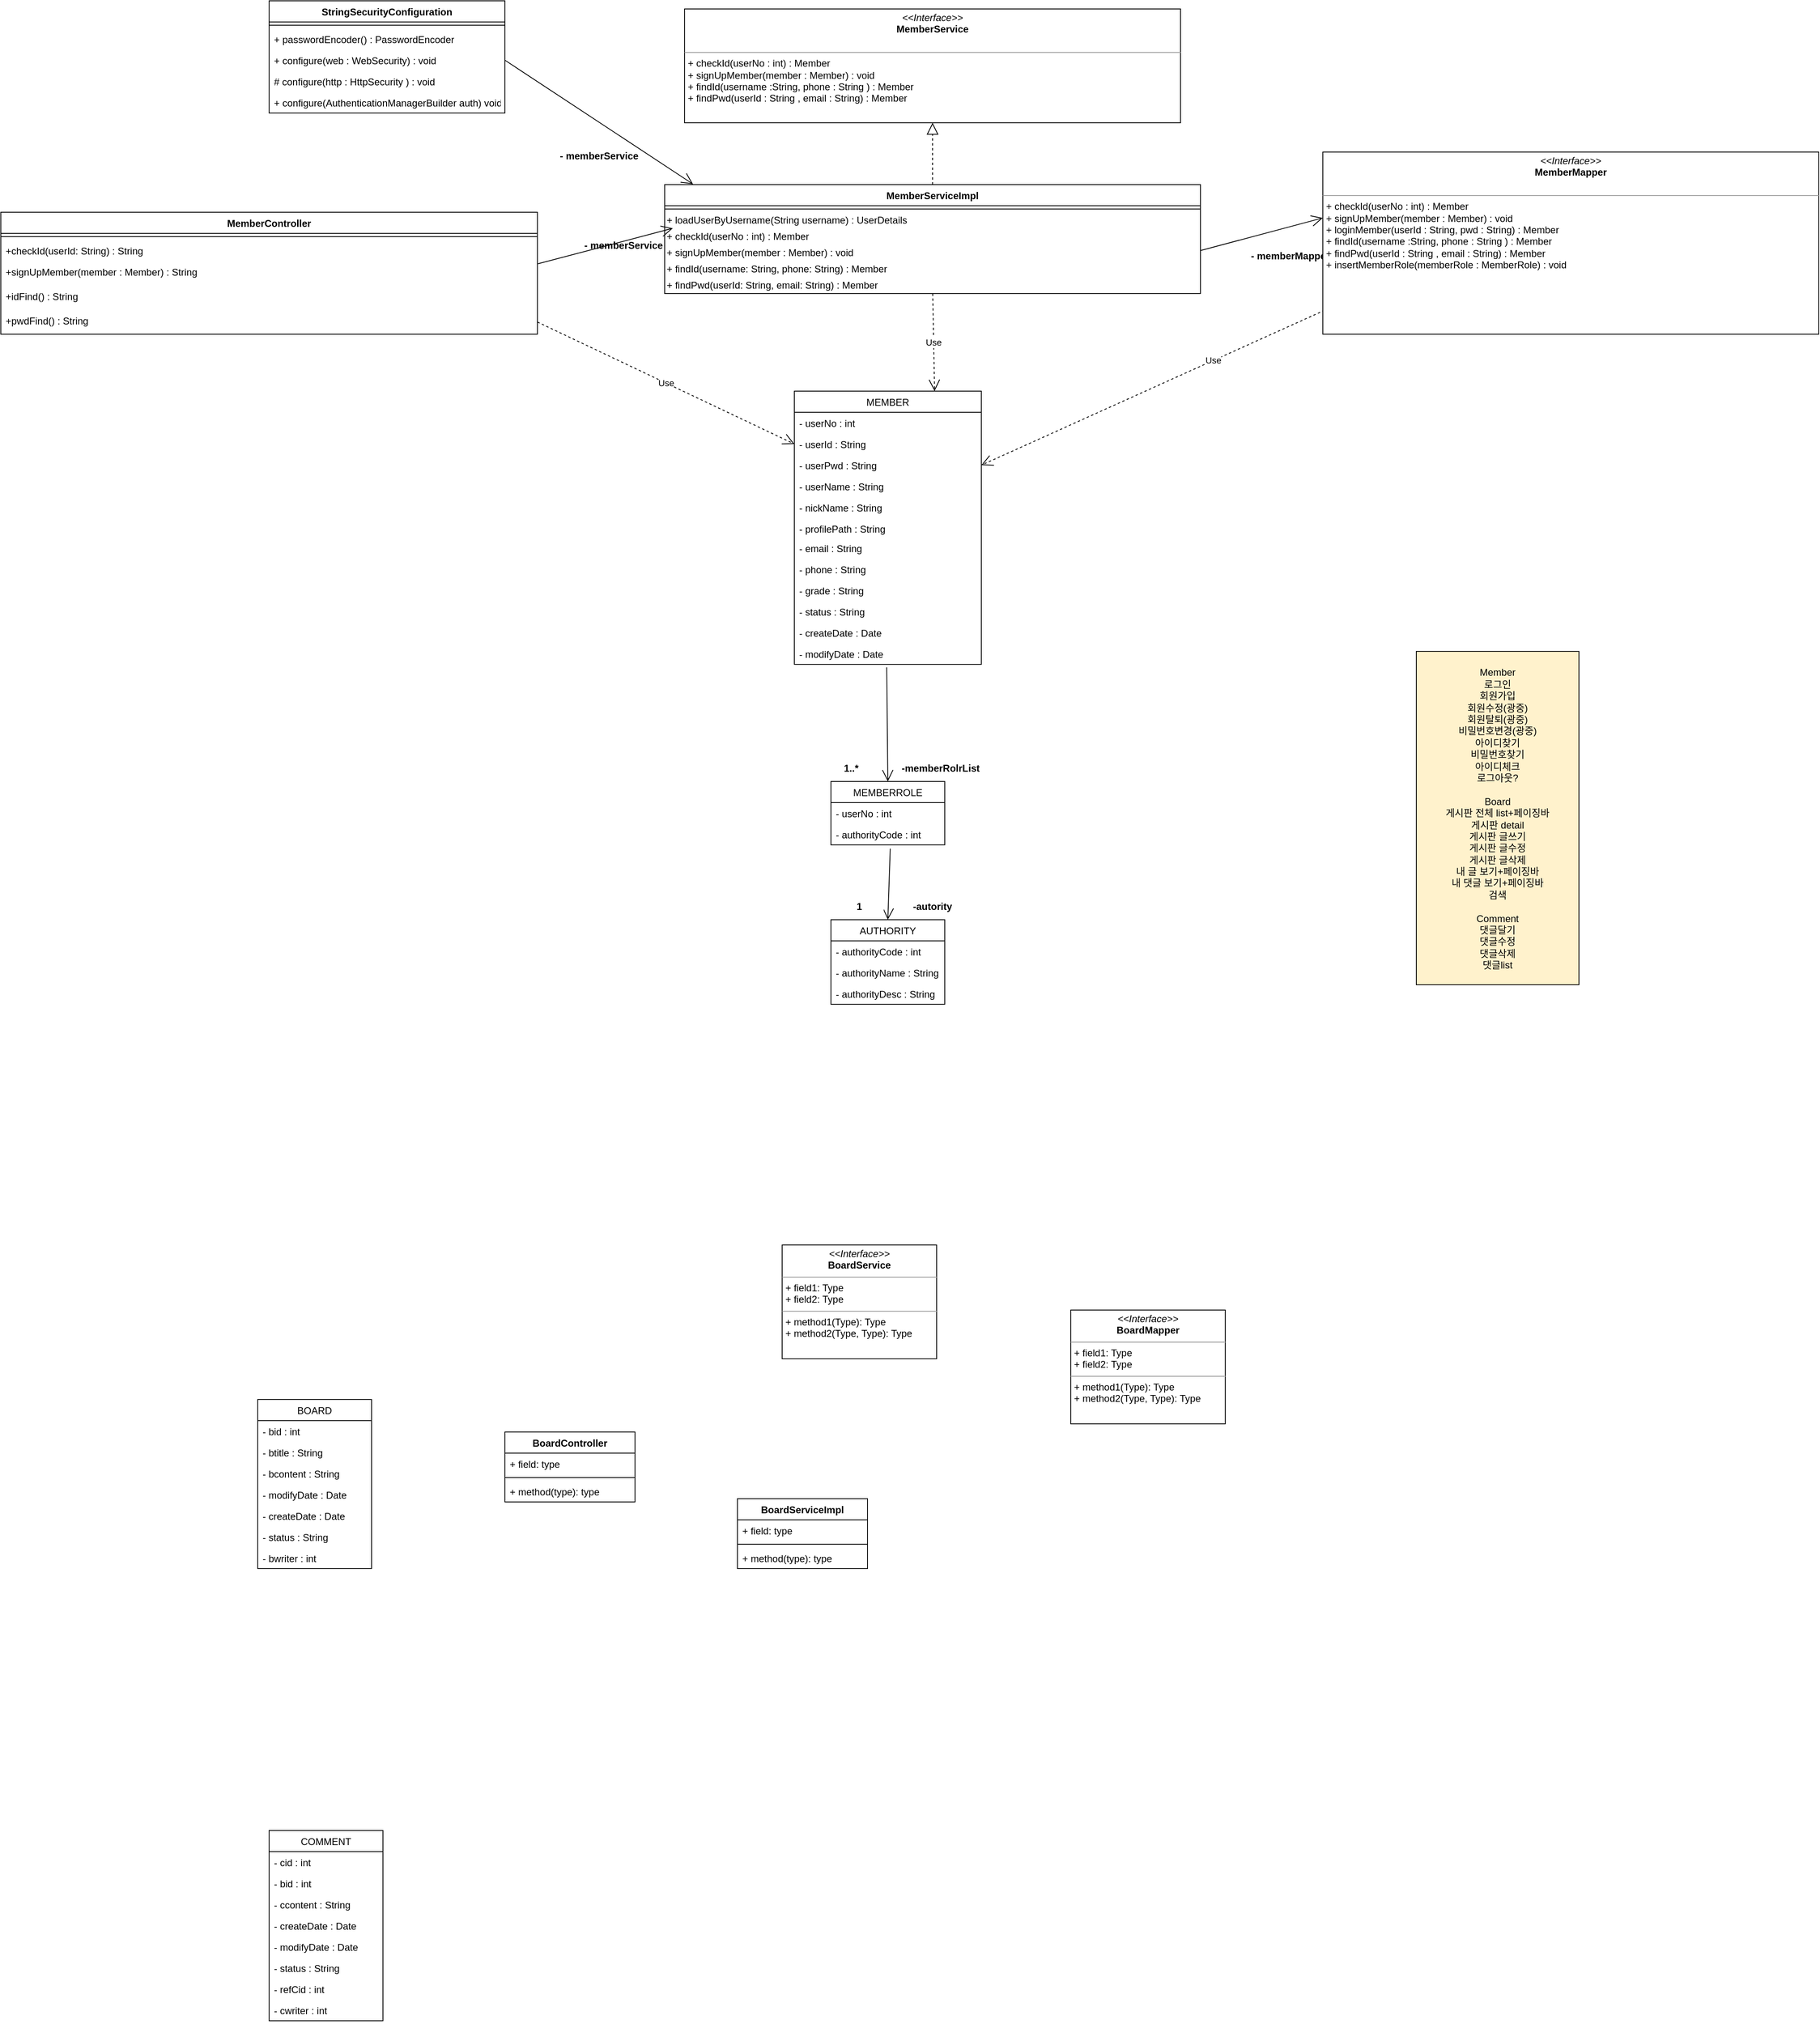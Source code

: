 <mxfile version="16.1.0" type="github"><diagram id="C5RBs43oDa-KdzZeNtuy" name="Page-1"><mxGraphModel dx="3022" dy="2554" grid="1" gridSize="10" guides="1" tooltips="1" connect="1" arrows="1" fold="1" page="1" pageScale="1" pageWidth="827" pageHeight="1169" math="0" shadow="0"><root><mxCell id="WIyWlLk6GJQsqaUBKTNV-0"/><mxCell id="WIyWlLk6GJQsqaUBKTNV-1" parent="WIyWlLk6GJQsqaUBKTNV-0"/><mxCell id="O3AAwsWnJnpyqAemV3e3-4" value="MemberController" style="swimlane;fontStyle=1;align=center;verticalAlign=top;childLayout=stackLayout;horizontal=1;startSize=26;horizontalStack=0;resizeParent=1;resizeParentMax=0;resizeLast=0;collapsible=1;marginBottom=0;" parent="WIyWlLk6GJQsqaUBKTNV-1" vertex="1"><mxGeometry x="84" y="30" width="660" height="150" as="geometry"/></mxCell><mxCell id="O3AAwsWnJnpyqAemV3e3-6" value="" style="line;strokeWidth=1;fillColor=none;align=left;verticalAlign=middle;spacingTop=-1;spacingLeft=3;spacingRight=3;rotatable=0;labelPosition=right;points=[];portConstraint=eastwest;" parent="O3AAwsWnJnpyqAemV3e3-4" vertex="1"><mxGeometry y="26" width="660" height="8" as="geometry"/></mxCell><mxCell id="O3AAwsWnJnpyqAemV3e3-61" value="+checkId(userId: String) : String" style="text;strokeColor=none;fillColor=none;align=left;verticalAlign=top;spacingLeft=4;spacingRight=4;overflow=hidden;rotatable=0;points=[[0,0.5],[1,0.5]];portConstraint=eastwest;" parent="O3AAwsWnJnpyqAemV3e3-4" vertex="1"><mxGeometry y="34" width="660" height="26" as="geometry"/></mxCell><mxCell id="Ot36Zl13PG3Q2dGQlW3T-4" value="+signUpMember(member : Member) : String" style="text;strokeColor=none;fillColor=none;align=left;verticalAlign=top;spacingLeft=4;spacingRight=4;overflow=hidden;rotatable=0;points=[[0,0.5],[1,0.5]];portConstraint=eastwest;" parent="O3AAwsWnJnpyqAemV3e3-4" vertex="1"><mxGeometry y="60" width="660" height="30" as="geometry"/></mxCell><mxCell id="Ot36Zl13PG3Q2dGQlW3T-9" value="+idFind() : String" style="text;strokeColor=none;fillColor=none;align=left;verticalAlign=top;spacingLeft=4;spacingRight=4;overflow=hidden;rotatable=0;points=[[0,0.5],[1,0.5]];portConstraint=eastwest;" parent="O3AAwsWnJnpyqAemV3e3-4" vertex="1"><mxGeometry y="90" width="660" height="30" as="geometry"/></mxCell><mxCell id="Ot36Zl13PG3Q2dGQlW3T-8" value="+pwdFind() : String" style="text;strokeColor=none;fillColor=none;align=left;verticalAlign=top;spacingLeft=4;spacingRight=4;overflow=hidden;rotatable=0;points=[[0,0.5],[1,0.5]];portConstraint=eastwest;" parent="O3AAwsWnJnpyqAemV3e3-4" vertex="1"><mxGeometry y="120" width="660" height="30" as="geometry"/></mxCell><mxCell id="O3AAwsWnJnpyqAemV3e3-8" value="MEMBER" style="swimlane;fontStyle=0;childLayout=stackLayout;horizontal=1;startSize=26;fillColor=none;horizontalStack=0;resizeParent=1;resizeParentMax=0;resizeLast=0;collapsible=1;marginBottom=0;" parent="WIyWlLk6GJQsqaUBKTNV-1" vertex="1"><mxGeometry x="1060" y="250" width="230" height="336" as="geometry"><mxRectangle x="50" y="200" width="90" height="26" as="alternateBounds"/></mxGeometry></mxCell><mxCell id="O3AAwsWnJnpyqAemV3e3-9" value="- userNo : int&#10;" style="text;strokeColor=none;fillColor=none;align=left;verticalAlign=top;spacingLeft=4;spacingRight=4;overflow=hidden;rotatable=0;points=[[0,0.5],[1,0.5]];portConstraint=eastwest;" parent="O3AAwsWnJnpyqAemV3e3-8" vertex="1"><mxGeometry y="26" width="230" height="26" as="geometry"/></mxCell><mxCell id="O3AAwsWnJnpyqAemV3e3-10" value="- userId : String&#10;" style="text;strokeColor=none;fillColor=none;align=left;verticalAlign=top;spacingLeft=4;spacingRight=4;overflow=hidden;rotatable=0;points=[[0,0.5],[1,0.5]];portConstraint=eastwest;" parent="O3AAwsWnJnpyqAemV3e3-8" vertex="1"><mxGeometry y="52" width="230" height="26" as="geometry"/></mxCell><mxCell id="O3AAwsWnJnpyqAemV3e3-12" value="- userPwd : String&#10;" style="text;strokeColor=none;fillColor=none;align=left;verticalAlign=top;spacingLeft=4;spacingRight=4;overflow=hidden;rotatable=0;points=[[0,0.5],[1,0.5]];portConstraint=eastwest;" parent="O3AAwsWnJnpyqAemV3e3-8" vertex="1"><mxGeometry y="78" width="230" height="26" as="geometry"/></mxCell><mxCell id="O3AAwsWnJnpyqAemV3e3-13" value="- userName : String&#10;" style="text;strokeColor=none;fillColor=none;align=left;verticalAlign=top;spacingLeft=4;spacingRight=4;overflow=hidden;rotatable=0;points=[[0,0.5],[1,0.5]];portConstraint=eastwest;" parent="O3AAwsWnJnpyqAemV3e3-8" vertex="1"><mxGeometry y="104" width="230" height="26" as="geometry"/></mxCell><mxCell id="O3AAwsWnJnpyqAemV3e3-14" value="- nickName : String&#10;" style="text;strokeColor=none;fillColor=none;align=left;verticalAlign=top;spacingLeft=4;spacingRight=4;overflow=hidden;rotatable=0;points=[[0,0.5],[1,0.5]];portConstraint=eastwest;" parent="O3AAwsWnJnpyqAemV3e3-8" vertex="1"><mxGeometry y="130" width="230" height="26" as="geometry"/></mxCell><mxCell id="O3AAwsWnJnpyqAemV3e3-11" value="- profilePath : String&#10;" style="text;strokeColor=none;fillColor=none;align=left;verticalAlign=top;spacingLeft=4;spacingRight=4;overflow=hidden;rotatable=0;points=[[0,0.5],[1,0.5]];portConstraint=eastwest;" parent="O3AAwsWnJnpyqAemV3e3-8" vertex="1"><mxGeometry y="156" width="230" height="24" as="geometry"/></mxCell><mxCell id="O3AAwsWnJnpyqAemV3e3-16" value="- email : String&#10;" style="text;strokeColor=none;fillColor=none;align=left;verticalAlign=top;spacingLeft=4;spacingRight=4;overflow=hidden;rotatable=0;points=[[0,0.5],[1,0.5]];portConstraint=eastwest;" parent="O3AAwsWnJnpyqAemV3e3-8" vertex="1"><mxGeometry y="180" width="230" height="26" as="geometry"/></mxCell><mxCell id="O3AAwsWnJnpyqAemV3e3-18" value="- phone : String&#10;" style="text;strokeColor=none;fillColor=none;align=left;verticalAlign=top;spacingLeft=4;spacingRight=4;overflow=hidden;rotatable=0;points=[[0,0.5],[1,0.5]];portConstraint=eastwest;" parent="O3AAwsWnJnpyqAemV3e3-8" vertex="1"><mxGeometry y="206" width="230" height="26" as="geometry"/></mxCell><mxCell id="O3AAwsWnJnpyqAemV3e3-19" value="- grade : String&#10;" style="text;strokeColor=none;fillColor=none;align=left;verticalAlign=top;spacingLeft=4;spacingRight=4;overflow=hidden;rotatable=0;points=[[0,0.5],[1,0.5]];portConstraint=eastwest;" parent="O3AAwsWnJnpyqAemV3e3-8" vertex="1"><mxGeometry y="232" width="230" height="26" as="geometry"/></mxCell><mxCell id="O3AAwsWnJnpyqAemV3e3-22" value="- status : String" style="text;strokeColor=none;fillColor=none;align=left;verticalAlign=top;spacingLeft=4;spacingRight=4;overflow=hidden;rotatable=0;points=[[0,0.5],[1,0.5]];portConstraint=eastwest;" parent="O3AAwsWnJnpyqAemV3e3-8" vertex="1"><mxGeometry y="258" width="230" height="26" as="geometry"/></mxCell><mxCell id="O3AAwsWnJnpyqAemV3e3-21" value="- createDate : Date&#10;" style="text;strokeColor=none;fillColor=none;align=left;verticalAlign=top;spacingLeft=4;spacingRight=4;overflow=hidden;rotatable=0;points=[[0,0.5],[1,0.5]];portConstraint=eastwest;" parent="O3AAwsWnJnpyqAemV3e3-8" vertex="1"><mxGeometry y="284" width="230" height="26" as="geometry"/></mxCell><mxCell id="O3AAwsWnJnpyqAemV3e3-20" value="- modifyDate : Date&#10;" style="text;strokeColor=none;fillColor=none;align=left;verticalAlign=top;spacingLeft=4;spacingRight=4;overflow=hidden;rotatable=0;points=[[0,0.5],[1,0.5]];portConstraint=eastwest;" parent="O3AAwsWnJnpyqAemV3e3-8" vertex="1"><mxGeometry y="310" width="230" height="26" as="geometry"/></mxCell><mxCell id="O3AAwsWnJnpyqAemV3e3-23" value="BOARD" style="swimlane;fontStyle=0;childLayout=stackLayout;horizontal=1;startSize=26;fillColor=none;horizontalStack=0;resizeParent=1;resizeParentMax=0;resizeLast=0;collapsible=1;marginBottom=0;" parent="WIyWlLk6GJQsqaUBKTNV-1" vertex="1"><mxGeometry x="400" y="1490" width="140" height="208" as="geometry"/></mxCell><mxCell id="O3AAwsWnJnpyqAemV3e3-24" value="- bid : int&#10;" style="text;strokeColor=none;fillColor=none;align=left;verticalAlign=top;spacingLeft=4;spacingRight=4;overflow=hidden;rotatable=0;points=[[0,0.5],[1,0.5]];portConstraint=eastwest;" parent="O3AAwsWnJnpyqAemV3e3-23" vertex="1"><mxGeometry y="26" width="140" height="26" as="geometry"/></mxCell><mxCell id="O3AAwsWnJnpyqAemV3e3-25" value="- btitle : String&#10;" style="text;strokeColor=none;fillColor=none;align=left;verticalAlign=top;spacingLeft=4;spacingRight=4;overflow=hidden;rotatable=0;points=[[0,0.5],[1,0.5]];portConstraint=eastwest;" parent="O3AAwsWnJnpyqAemV3e3-23" vertex="1"><mxGeometry y="52" width="140" height="26" as="geometry"/></mxCell><mxCell id="O3AAwsWnJnpyqAemV3e3-26" value="- bcontent : String&#10;" style="text;strokeColor=none;fillColor=none;align=left;verticalAlign=top;spacingLeft=4;spacingRight=4;overflow=hidden;rotatable=0;points=[[0,0.5],[1,0.5]];portConstraint=eastwest;" parent="O3AAwsWnJnpyqAemV3e3-23" vertex="1"><mxGeometry y="78" width="140" height="26" as="geometry"/></mxCell><mxCell id="O3AAwsWnJnpyqAemV3e3-27" value="- modifyDate : Date&#10;" style="text;strokeColor=none;fillColor=none;align=left;verticalAlign=top;spacingLeft=4;spacingRight=4;overflow=hidden;rotatable=0;points=[[0,0.5],[1,0.5]];portConstraint=eastwest;" parent="O3AAwsWnJnpyqAemV3e3-23" vertex="1"><mxGeometry y="104" width="140" height="26" as="geometry"/></mxCell><mxCell id="O3AAwsWnJnpyqAemV3e3-28" value="- createDate : Date&#10;" style="text;strokeColor=none;fillColor=none;align=left;verticalAlign=top;spacingLeft=4;spacingRight=4;overflow=hidden;rotatable=0;points=[[0,0.5],[1,0.5]];portConstraint=eastwest;" parent="O3AAwsWnJnpyqAemV3e3-23" vertex="1"><mxGeometry y="130" width="140" height="26" as="geometry"/></mxCell><mxCell id="O3AAwsWnJnpyqAemV3e3-29" value="- status : String" style="text;strokeColor=none;fillColor=none;align=left;verticalAlign=top;spacingLeft=4;spacingRight=4;overflow=hidden;rotatable=0;points=[[0,0.5],[1,0.5]];portConstraint=eastwest;" parent="O3AAwsWnJnpyqAemV3e3-23" vertex="1"><mxGeometry y="156" width="140" height="26" as="geometry"/></mxCell><mxCell id="O3AAwsWnJnpyqAemV3e3-30" value="- bwriter : int" style="text;strokeColor=none;fillColor=none;align=left;verticalAlign=top;spacingLeft=4;spacingRight=4;overflow=hidden;rotatable=0;points=[[0,0.5],[1,0.5]];portConstraint=eastwest;" parent="O3AAwsWnJnpyqAemV3e3-23" vertex="1"><mxGeometry y="182" width="140" height="26" as="geometry"/></mxCell><mxCell id="O3AAwsWnJnpyqAemV3e3-35" value="COMMENT" style="swimlane;fontStyle=0;childLayout=stackLayout;horizontal=1;startSize=26;fillColor=none;horizontalStack=0;resizeParent=1;resizeParentMax=0;resizeLast=0;collapsible=1;marginBottom=0;" parent="WIyWlLk6GJQsqaUBKTNV-1" vertex="1"><mxGeometry x="414" y="2020" width="140" height="234" as="geometry"/></mxCell><mxCell id="O3AAwsWnJnpyqAemV3e3-36" value="- cid : int" style="text;strokeColor=none;fillColor=none;align=left;verticalAlign=top;spacingLeft=4;spacingRight=4;overflow=hidden;rotatable=0;points=[[0,0.5],[1,0.5]];portConstraint=eastwest;" parent="O3AAwsWnJnpyqAemV3e3-35" vertex="1"><mxGeometry y="26" width="140" height="26" as="geometry"/></mxCell><mxCell id="O3AAwsWnJnpyqAemV3e3-37" value="- bid : int" style="text;strokeColor=none;fillColor=none;align=left;verticalAlign=top;spacingLeft=4;spacingRight=4;overflow=hidden;rotatable=0;points=[[0,0.5],[1,0.5]];portConstraint=eastwest;" parent="O3AAwsWnJnpyqAemV3e3-35" vertex="1"><mxGeometry y="52" width="140" height="26" as="geometry"/></mxCell><mxCell id="O3AAwsWnJnpyqAemV3e3-38" value="- ccontent : String" style="text;strokeColor=none;fillColor=none;align=left;verticalAlign=top;spacingLeft=4;spacingRight=4;overflow=hidden;rotatable=0;points=[[0,0.5],[1,0.5]];portConstraint=eastwest;" parent="O3AAwsWnJnpyqAemV3e3-35" vertex="1"><mxGeometry y="78" width="140" height="26" as="geometry"/></mxCell><mxCell id="O3AAwsWnJnpyqAemV3e3-39" value="- createDate : Date&#10;" style="text;strokeColor=none;fillColor=none;align=left;verticalAlign=top;spacingLeft=4;spacingRight=4;overflow=hidden;rotatable=0;points=[[0,0.5],[1,0.5]];portConstraint=eastwest;" parent="O3AAwsWnJnpyqAemV3e3-35" vertex="1"><mxGeometry y="104" width="140" height="26" as="geometry"/></mxCell><mxCell id="O3AAwsWnJnpyqAemV3e3-40" value="- modifyDate : Date" style="text;strokeColor=none;fillColor=none;align=left;verticalAlign=top;spacingLeft=4;spacingRight=4;overflow=hidden;rotatable=0;points=[[0,0.5],[1,0.5]];portConstraint=eastwest;" parent="O3AAwsWnJnpyqAemV3e3-35" vertex="1"><mxGeometry y="130" width="140" height="26" as="geometry"/></mxCell><mxCell id="O3AAwsWnJnpyqAemV3e3-41" value="- status : String" style="text;strokeColor=none;fillColor=none;align=left;verticalAlign=top;spacingLeft=4;spacingRight=4;overflow=hidden;rotatable=0;points=[[0,0.5],[1,0.5]];portConstraint=eastwest;" parent="O3AAwsWnJnpyqAemV3e3-35" vertex="1"><mxGeometry y="156" width="140" height="26" as="geometry"/></mxCell><mxCell id="O3AAwsWnJnpyqAemV3e3-43" value="- refCid : int" style="text;strokeColor=none;fillColor=none;align=left;verticalAlign=top;spacingLeft=4;spacingRight=4;overflow=hidden;rotatable=0;points=[[0,0.5],[1,0.5]];portConstraint=eastwest;" parent="O3AAwsWnJnpyqAemV3e3-35" vertex="1"><mxGeometry y="182" width="140" height="26" as="geometry"/></mxCell><mxCell id="O3AAwsWnJnpyqAemV3e3-42" value="- cwriter : int" style="text;strokeColor=none;fillColor=none;align=left;verticalAlign=top;spacingLeft=4;spacingRight=4;overflow=hidden;rotatable=0;points=[[0,0.5],[1,0.5]];portConstraint=eastwest;" parent="O3AAwsWnJnpyqAemV3e3-35" vertex="1"><mxGeometry y="208" width="140" height="26" as="geometry"/></mxCell><mxCell id="O3AAwsWnJnpyqAemV3e3-44" value="MEMBERROLE" style="swimlane;fontStyle=0;childLayout=stackLayout;horizontal=1;startSize=26;fillColor=none;horizontalStack=0;resizeParent=1;resizeParentMax=0;resizeLast=0;collapsible=1;marginBottom=0;" parent="WIyWlLk6GJQsqaUBKTNV-1" vertex="1"><mxGeometry x="1105" y="730" width="140" height="78" as="geometry"/></mxCell><mxCell id="O3AAwsWnJnpyqAemV3e3-45" value="- userNo : int" style="text;strokeColor=none;fillColor=none;align=left;verticalAlign=top;spacingLeft=4;spacingRight=4;overflow=hidden;rotatable=0;points=[[0,0.5],[1,0.5]];portConstraint=eastwest;" parent="O3AAwsWnJnpyqAemV3e3-44" vertex="1"><mxGeometry y="26" width="140" height="26" as="geometry"/></mxCell><mxCell id="O3AAwsWnJnpyqAemV3e3-46" value="- authorityCode : int" style="text;strokeColor=none;fillColor=none;align=left;verticalAlign=top;spacingLeft=4;spacingRight=4;overflow=hidden;rotatable=0;points=[[0,0.5],[1,0.5]];portConstraint=eastwest;" parent="O3AAwsWnJnpyqAemV3e3-44" vertex="1"><mxGeometry y="52" width="140" height="26" as="geometry"/></mxCell><mxCell id="O3AAwsWnJnpyqAemV3e3-52" value="AUTHORITY" style="swimlane;fontStyle=0;childLayout=stackLayout;horizontal=1;startSize=26;fillColor=none;horizontalStack=0;resizeParent=1;resizeParentMax=0;resizeLast=0;collapsible=1;marginBottom=0;" parent="WIyWlLk6GJQsqaUBKTNV-1" vertex="1"><mxGeometry x="1105" y="900" width="140" height="104" as="geometry"/></mxCell><mxCell id="O3AAwsWnJnpyqAemV3e3-53" value="- authorityCode : int" style="text;strokeColor=none;fillColor=none;align=left;verticalAlign=top;spacingLeft=4;spacingRight=4;overflow=hidden;rotatable=0;points=[[0,0.5],[1,0.5]];portConstraint=eastwest;" parent="O3AAwsWnJnpyqAemV3e3-52" vertex="1"><mxGeometry y="26" width="140" height="26" as="geometry"/></mxCell><mxCell id="O3AAwsWnJnpyqAemV3e3-56" value="- authorityName : String" style="text;strokeColor=none;fillColor=none;align=left;verticalAlign=top;spacingLeft=4;spacingRight=4;overflow=hidden;rotatable=0;points=[[0,0.5],[1,0.5]];portConstraint=eastwest;" parent="O3AAwsWnJnpyqAemV3e3-52" vertex="1"><mxGeometry y="52" width="140" height="26" as="geometry"/></mxCell><mxCell id="O3AAwsWnJnpyqAemV3e3-54" value="- authorityDesc : String" style="text;strokeColor=none;fillColor=none;align=left;verticalAlign=top;spacingLeft=4;spacingRight=4;overflow=hidden;rotatable=0;points=[[0,0.5],[1,0.5]];portConstraint=eastwest;" parent="O3AAwsWnJnpyqAemV3e3-52" vertex="1"><mxGeometry y="78" width="140" height="26" as="geometry"/></mxCell><mxCell id="O3AAwsWnJnpyqAemV3e3-60" value="Use" style="endArrow=open;endSize=12;dashed=1;html=1;rounded=0;exitX=1;exitY=0.5;exitDx=0;exitDy=0;entryX=0;entryY=0.5;entryDx=0;entryDy=0;" parent="WIyWlLk6GJQsqaUBKTNV-1" source="Ot36Zl13PG3Q2dGQlW3T-8" target="O3AAwsWnJnpyqAemV3e3-10" edge="1"><mxGeometry width="160" relative="1" as="geometry"><mxPoint x="340" y="390" as="sourcePoint"/><mxPoint x="500" y="390" as="targetPoint"/></mxGeometry></mxCell><mxCell id="O3AAwsWnJnpyqAemV3e3-65" value="MemberServiceImpl" style="swimlane;fontStyle=1;align=center;verticalAlign=top;childLayout=stackLayout;horizontal=1;startSize=26;horizontalStack=0;resizeParent=1;resizeParentMax=0;resizeLast=0;collapsible=1;marginBottom=0;" parent="WIyWlLk6GJQsqaUBKTNV-1" vertex="1"><mxGeometry x="900.5" y="-4" width="659" height="134" as="geometry"/></mxCell><mxCell id="O3AAwsWnJnpyqAemV3e3-67" value="" style="line;strokeWidth=1;fillColor=none;align=left;verticalAlign=middle;spacingTop=-1;spacingLeft=3;spacingRight=3;rotatable=0;labelPosition=right;points=[];portConstraint=eastwest;" parent="O3AAwsWnJnpyqAemV3e3-65" vertex="1"><mxGeometry y="26" width="659" height="8" as="geometry"/></mxCell><mxCell id="Ot36Zl13PG3Q2dGQlW3T-16" value="+ loadUserByUsername(String username) : UserDetails&lt;br&gt;" style="text;html=1;align=left;verticalAlign=middle;resizable=0;points=[];autosize=1;strokeColor=none;fillColor=none;" parent="O3AAwsWnJnpyqAemV3e3-65" vertex="1"><mxGeometry y="34" width="659" height="20" as="geometry"/></mxCell><mxCell id="Ot36Zl13PG3Q2dGQlW3T-21" value="+ checkId(userNo : int) : Member" style="text;html=1;align=left;verticalAlign=middle;resizable=0;points=[];autosize=1;strokeColor=none;fillColor=none;" parent="O3AAwsWnJnpyqAemV3e3-65" vertex="1"><mxGeometry y="54" width="659" height="20" as="geometry"/></mxCell><mxCell id="Ot36Zl13PG3Q2dGQlW3T-22" value="+ signUpMember(member : Member) : void" style="text;html=1;align=left;verticalAlign=middle;resizable=0;points=[];autosize=1;strokeColor=none;fillColor=none;" parent="O3AAwsWnJnpyqAemV3e3-65" vertex="1"><mxGeometry y="74" width="659" height="20" as="geometry"/></mxCell><mxCell id="Ot36Zl13PG3Q2dGQlW3T-25" value="+ findId(username: String, phone: String) : Member" style="text;html=1;align=left;verticalAlign=middle;resizable=0;points=[];autosize=1;strokeColor=none;fillColor=none;" parent="O3AAwsWnJnpyqAemV3e3-65" vertex="1"><mxGeometry y="94" width="659" height="20" as="geometry"/></mxCell><mxCell id="Ot36Zl13PG3Q2dGQlW3T-24" value="+ findPwd(userId: String, email: String) : Member" style="text;html=1;align=left;verticalAlign=middle;resizable=0;points=[];autosize=1;strokeColor=none;fillColor=none;" parent="O3AAwsWnJnpyqAemV3e3-65" vertex="1"><mxGeometry y="114" width="659" height="20" as="geometry"/></mxCell><mxCell id="O3AAwsWnJnpyqAemV3e3-70" value="" style="endArrow=open;endFill=1;endSize=12;html=1;rounded=0;exitX=1;exitY=0.5;exitDx=0;exitDy=0;entryX=0.053;entryY=-0.004;entryDx=0;entryDy=0;entryPerimeter=0;" parent="WIyWlLk6GJQsqaUBKTNV-1" source="Ot36Zl13PG3Q2dGQlW3T-30" target="O3AAwsWnJnpyqAemV3e3-65" edge="1"><mxGeometry width="160" relative="1" as="geometry"><mxPoint x="820" y="103" as="sourcePoint"/><mxPoint x="910" y="50" as="targetPoint"/></mxGeometry></mxCell><mxCell id="O3AAwsWnJnpyqAemV3e3-71" value="Use" style="endArrow=open;endSize=12;dashed=1;html=1;rounded=0;entryX=0.75;entryY=0;entryDx=0;entryDy=0;" parent="WIyWlLk6GJQsqaUBKTNV-1" source="Ot36Zl13PG3Q2dGQlW3T-24" target="O3AAwsWnJnpyqAemV3e3-8" edge="1"><mxGeometry width="160" relative="1" as="geometry"><mxPoint x="1204.965" y="144" as="sourcePoint"/><mxPoint x="1210" y="290" as="targetPoint"/></mxGeometry></mxCell><mxCell id="O3AAwsWnJnpyqAemV3e3-77" value="" style="endArrow=open;endFill=1;endSize=12;html=1;rounded=0;exitX=1;exitY=0.5;exitDx=0;exitDy=0;entryX=0;entryY=0.5;entryDx=0;entryDy=0;" parent="WIyWlLk6GJQsqaUBKTNV-1" edge="1"><mxGeometry width="160" relative="1" as="geometry"><mxPoint x="1560" y="77" as="sourcePoint"/><mxPoint x="1710" y="37" as="targetPoint"/></mxGeometry></mxCell><mxCell id="O3AAwsWnJnpyqAemV3e3-78" value="Use" style="endArrow=open;endSize=12;dashed=1;html=1;rounded=0;entryX=1;entryY=0.5;entryDx=0;entryDy=0;exitX=0.227;exitY=1.111;exitDx=0;exitDy=0;exitPerimeter=0;" parent="WIyWlLk6GJQsqaUBKTNV-1" target="O3AAwsWnJnpyqAemV3e3-12" edge="1"><mxGeometry width="160" relative="1" as="geometry"><mxPoint x="1859.82" y="83.994" as="sourcePoint"/><mxPoint x="1202.5" y="320" as="targetPoint"/></mxGeometry></mxCell><mxCell id="O3AAwsWnJnpyqAemV3e3-79" value="- memberService" style="text;align=center;fontStyle=1;verticalAlign=middle;spacingLeft=3;spacingRight=3;strokeColor=none;rotatable=0;points=[[0,0.5],[1,0.5]];portConstraint=eastwest;" parent="WIyWlLk6GJQsqaUBKTNV-1" vertex="1"><mxGeometry x="810" y="60" width="80" height="20" as="geometry"/></mxCell><mxCell id="O3AAwsWnJnpyqAemV3e3-80" value="- memberMapper" style="text;align=center;fontStyle=1;verticalAlign=middle;spacingLeft=3;spacingRight=3;strokeColor=none;rotatable=0;points=[[0,0.5],[1,0.5]];portConstraint=eastwest;" parent="WIyWlLk6GJQsqaUBKTNV-1" vertex="1"><mxGeometry x="1630" y="70" width="80" height="26" as="geometry"/></mxCell><mxCell id="Ot36Zl13PG3Q2dGQlW3T-5" value="" style="rounded=0;whiteSpace=wrap;html=1;fillColor=#FFF2CC;" parent="WIyWlLk6GJQsqaUBKTNV-1" vertex="1"><mxGeometry x="1825" y="570" width="200" height="410" as="geometry"/></mxCell><mxCell id="Ot36Zl13PG3Q2dGQlW3T-6" value="Member&lt;br&gt;로그인&lt;br&gt;회원가입&lt;br&gt;회원수정(광중)&lt;br&gt;회원탈퇴(광중)&lt;br&gt;비밀번호변경(광중)&lt;br&gt;아이디찾기&lt;br&gt;비밀번호찾기&lt;br&gt;아이디체크&lt;br&gt;로그아웃?&lt;br&gt;&lt;br&gt;Board&lt;br&gt;게시판 전체 list+페이징바&lt;br&gt;게시판 detail&lt;br&gt;게시판 글쓰기&lt;br&gt;게시판 글수정&lt;br&gt;게시판 글삭제&lt;br&gt;내 글 보기+페이징바&lt;br&gt;내 댓글 보기+페이징바&lt;br&gt;검색&lt;br&gt;&lt;br&gt;Comment&lt;br&gt;댓글달기&lt;br&gt;댓글수정&lt;br&gt;댓글삭제&lt;br&gt;댓글list" style="text;html=1;strokeColor=none;fillColor=none;align=center;verticalAlign=middle;whiteSpace=wrap;rounded=0;" parent="WIyWlLk6GJQsqaUBKTNV-1" vertex="1"><mxGeometry x="1820" y="601" width="210" height="350" as="geometry"/></mxCell><mxCell id="Ot36Zl13PG3Q2dGQlW3T-12" value="&lt;p style=&quot;margin: 0px ; margin-top: 4px ; text-align: center&quot;&gt;&lt;i&gt;&amp;lt;&amp;lt;Interface&amp;gt;&amp;gt;&lt;/i&gt;&lt;br&gt;&lt;b&gt;MemberService&lt;/b&gt;&lt;/p&gt;&lt;p style=&quot;margin: 0px ; margin-left: 4px&quot;&gt;&lt;br&gt;&lt;/p&gt;&lt;hr size=&quot;1&quot;&gt;&lt;p style=&quot;margin: 0px ; margin-left: 4px&quot;&gt;+ checkId(userNo : int) : Member&lt;/p&gt;&lt;p style=&quot;margin: 0px ; margin-left: 4px&quot;&gt;+ signUpMember(member : Member) : void&lt;/p&gt;&lt;p style=&quot;margin: 0px ; margin-left: 4px&quot;&gt;+ findId(username :String, phone : String ) : Member&lt;/p&gt;&lt;p style=&quot;margin: 0px ; margin-left: 4px&quot;&gt;+ findPwd(userId : String , email : String) : Member&lt;/p&gt;&lt;p style=&quot;margin: 0px ; margin-left: 4px&quot;&gt;&lt;br&gt;&lt;/p&gt;" style="verticalAlign=top;align=left;overflow=fill;fontSize=12;fontFamily=Helvetica;html=1;fillColor=#FFFFFF;" parent="WIyWlLk6GJQsqaUBKTNV-1" vertex="1"><mxGeometry x="925" y="-220" width="610" height="140" as="geometry"/></mxCell><mxCell id="Ot36Zl13PG3Q2dGQlW3T-13" value="" style="endArrow=block;dashed=1;endFill=0;endSize=12;html=1;rounded=0;exitX=0.5;exitY=0;exitDx=0;exitDy=0;entryX=0.5;entryY=1;entryDx=0;entryDy=0;" parent="WIyWlLk6GJQsqaUBKTNV-1" source="O3AAwsWnJnpyqAemV3e3-65" target="Ot36Zl13PG3Q2dGQlW3T-12" edge="1"><mxGeometry width="160" relative="1" as="geometry"><mxPoint x="1140" y="130" as="sourcePoint"/><mxPoint x="1300" y="130" as="targetPoint"/></mxGeometry></mxCell><mxCell id="Ot36Zl13PG3Q2dGQlW3T-26" value="&lt;p style=&quot;margin: 0px ; margin-top: 4px ; text-align: center&quot;&gt;&lt;i&gt;&amp;lt;&amp;lt;Interface&amp;gt;&amp;gt;&lt;/i&gt;&lt;br&gt;&lt;b&gt;MemberMapper&lt;/b&gt;&lt;/p&gt;&lt;p style=&quot;margin: 0px ; margin-left: 4px&quot;&gt;&lt;br&gt;&lt;/p&gt;&lt;hr size=&quot;1&quot;&gt;&lt;p style=&quot;margin: 0px ; margin-left: 4px&quot;&gt;+ checkId(userNo : int) : Member&lt;/p&gt;&lt;p style=&quot;margin: 0px ; margin-left: 4px&quot;&gt;+ signUpMember(member : Member) : void&lt;/p&gt;&lt;p style=&quot;margin: 0px ; margin-left: 4px&quot;&gt;+ loginMember(userId : String, pwd : String) : Member&lt;/p&gt;&lt;p style=&quot;margin: 0px ; margin-left: 4px&quot;&gt;+ findId(username :String, phone : String ) : Member&lt;/p&gt;&lt;p style=&quot;margin: 0px ; margin-left: 4px&quot;&gt;+ findPwd(userId : String , email : String) : Member&lt;/p&gt;&lt;p style=&quot;margin: 0px ; margin-left: 4px&quot;&gt;+ insertMemberRole(memberRole : MemberRole) : void&amp;nbsp;&lt;/p&gt;" style="verticalAlign=top;align=left;overflow=fill;fontSize=12;fontFamily=Helvetica;html=1;fillColor=#FFFFFF;" parent="WIyWlLk6GJQsqaUBKTNV-1" vertex="1"><mxGeometry x="1710" y="-44" width="610" height="224" as="geometry"/></mxCell><mxCell id="Ot36Zl13PG3Q2dGQlW3T-27" value="StringSecurityConfiguration&#10;" style="swimlane;fontStyle=1;align=center;verticalAlign=top;childLayout=stackLayout;horizontal=1;startSize=26;horizontalStack=0;resizeParent=1;resizeParentMax=0;resizeLast=0;collapsible=1;marginBottom=0;fillColor=#FFFFFF;" parent="WIyWlLk6GJQsqaUBKTNV-1" vertex="1"><mxGeometry x="414" y="-230" width="290" height="138" as="geometry"/></mxCell><mxCell id="Ot36Zl13PG3Q2dGQlW3T-29" value="" style="line;strokeWidth=1;fillColor=none;align=left;verticalAlign=middle;spacingTop=-1;spacingLeft=3;spacingRight=3;rotatable=0;labelPosition=right;points=[];portConstraint=eastwest;" parent="Ot36Zl13PG3Q2dGQlW3T-27" vertex="1"><mxGeometry y="26" width="290" height="8" as="geometry"/></mxCell><mxCell id="Ot36Zl13PG3Q2dGQlW3T-32" value="+ passwordEncoder() : PasswordEncoder&#10;" style="text;strokeColor=none;fillColor=none;align=left;verticalAlign=top;spacingLeft=4;spacingRight=4;overflow=hidden;rotatable=0;points=[[0,0.5],[1,0.5]];portConstraint=eastwest;" parent="Ot36Zl13PG3Q2dGQlW3T-27" vertex="1"><mxGeometry y="34" width="290" height="26" as="geometry"/></mxCell><mxCell id="Ot36Zl13PG3Q2dGQlW3T-30" value="+ configure(web : WebSecurity) : void&#10;" style="text;strokeColor=none;fillColor=none;align=left;verticalAlign=top;spacingLeft=4;spacingRight=4;overflow=hidden;rotatable=0;points=[[0,0.5],[1,0.5]];portConstraint=eastwest;" parent="Ot36Zl13PG3Q2dGQlW3T-27" vertex="1"><mxGeometry y="60" width="290" height="26" as="geometry"/></mxCell><mxCell id="Ot36Zl13PG3Q2dGQlW3T-33" value="# configure(http : HttpSecurity ) : void" style="text;strokeColor=none;fillColor=none;align=left;verticalAlign=top;spacingLeft=4;spacingRight=4;overflow=hidden;rotatable=0;points=[[0,0.5],[1,0.5]];portConstraint=eastwest;" parent="Ot36Zl13PG3Q2dGQlW3T-27" vertex="1"><mxGeometry y="86" width="290" height="26" as="geometry"/></mxCell><mxCell id="Ot36Zl13PG3Q2dGQlW3T-34" value="+ configure(AuthenticationManagerBuilder auth) void" style="text;strokeColor=none;fillColor=none;align=left;verticalAlign=top;spacingLeft=4;spacingRight=4;overflow=hidden;rotatable=0;points=[[0,0.5],[1,0.5]];portConstraint=eastwest;" parent="Ot36Zl13PG3Q2dGQlW3T-27" vertex="1"><mxGeometry y="112" width="290" height="26" as="geometry"/></mxCell><mxCell id="Ot36Zl13PG3Q2dGQlW3T-36" value="" style="endArrow=open;endFill=1;endSize=12;html=1;rounded=0;entryX=0;entryY=0.486;entryDx=0;entryDy=0;exitX=1.001;exitY=0.114;exitDx=0;exitDy=0;exitPerimeter=0;entryPerimeter=0;" parent="WIyWlLk6GJQsqaUBKTNV-1" source="Ot36Zl13PG3Q2dGQlW3T-4" edge="1"><mxGeometry width="160" relative="1" as="geometry"><mxPoint x="759.94" y="78.576" as="sourcePoint"/><mxPoint x="910.5" y="49.72" as="targetPoint"/></mxGeometry></mxCell><mxCell id="Ot36Zl13PG3Q2dGQlW3T-37" value="- memberService" style="text;align=center;fontStyle=1;verticalAlign=middle;spacingLeft=3;spacingRight=3;strokeColor=none;rotatable=0;points=[[0,0.5],[1,0.5]];portConstraint=eastwest;" parent="WIyWlLk6GJQsqaUBKTNV-1" vertex="1"><mxGeometry x="780" y="-50" width="80" height="20" as="geometry"/></mxCell><mxCell id="Ot36Zl13PG3Q2dGQlW3T-38" value="" style="endArrow=open;endFill=1;endSize=12;html=1;rounded=0;exitX=0.494;exitY=1.138;exitDx=0;exitDy=0;exitPerimeter=0;entryX=0.5;entryY=0;entryDx=0;entryDy=0;" parent="WIyWlLk6GJQsqaUBKTNV-1" source="O3AAwsWnJnpyqAemV3e3-20" target="O3AAwsWnJnpyqAemV3e3-44" edge="1"><mxGeometry width="160" relative="1" as="geometry"><mxPoint x="1230" y="584" as="sourcePoint"/><mxPoint x="1120" y="734" as="targetPoint"/></mxGeometry></mxCell><mxCell id="Ot36Zl13PG3Q2dGQlW3T-39" value="-memberRolrList" style="text;align=center;fontStyle=1;verticalAlign=middle;spacingLeft=3;spacingRight=3;strokeColor=none;rotatable=0;points=[[0,0.5],[1,0.5]];portConstraint=eastwest;fillColor=#FFFFFF;" parent="WIyWlLk6GJQsqaUBKTNV-1" vertex="1"><mxGeometry x="1200" y="700" width="80" height="26" as="geometry"/></mxCell><mxCell id="Ot36Zl13PG3Q2dGQlW3T-40" value="1..*" style="text;align=center;fontStyle=1;verticalAlign=middle;spacingLeft=3;spacingRight=3;strokeColor=none;rotatable=0;points=[[0,0.5],[1,0.5]];portConstraint=eastwest;fillColor=#FFFFFF;" parent="WIyWlLk6GJQsqaUBKTNV-1" vertex="1"><mxGeometry x="1100" y="700" width="60" height="26" as="geometry"/></mxCell><mxCell id="Ot36Zl13PG3Q2dGQlW3T-41" value="" style="endArrow=open;endFill=1;endSize=12;html=1;rounded=0;exitX=0.521;exitY=1.179;exitDx=0;exitDy=0;exitPerimeter=0;entryX=0.5;entryY=0;entryDx=0;entryDy=0;" parent="WIyWlLk6GJQsqaUBKTNV-1" source="O3AAwsWnJnpyqAemV3e3-46" target="O3AAwsWnJnpyqAemV3e3-52" edge="1"><mxGeometry width="160" relative="1" as="geometry"><mxPoint x="1183.62" y="599.588" as="sourcePoint"/><mxPoint x="1185" y="740" as="targetPoint"/></mxGeometry></mxCell><mxCell id="Ot36Zl13PG3Q2dGQlW3T-42" value="-autority" style="text;align=center;fontStyle=1;verticalAlign=middle;spacingLeft=3;spacingRight=3;strokeColor=none;rotatable=0;points=[[0,0.5],[1,0.5]];portConstraint=eastwest;fillColor=#FFFFFF;" parent="WIyWlLk6GJQsqaUBKTNV-1" vertex="1"><mxGeometry x="1190" y="870" width="80" height="26" as="geometry"/></mxCell><mxCell id="Ot36Zl13PG3Q2dGQlW3T-43" value="1" style="text;align=center;fontStyle=1;verticalAlign=middle;spacingLeft=3;spacingRight=3;strokeColor=none;rotatable=0;points=[[0,0.5],[1,0.5]];portConstraint=eastwest;fillColor=#FFFFFF;" parent="WIyWlLk6GJQsqaUBKTNV-1" vertex="1"><mxGeometry x="1110" y="870" width="60" height="26" as="geometry"/></mxCell><mxCell id="Ot36Zl13PG3Q2dGQlW3T-44" value="BoardController" style="swimlane;fontStyle=1;align=center;verticalAlign=top;childLayout=stackLayout;horizontal=1;startSize=26;horizontalStack=0;resizeParent=1;resizeParentMax=0;resizeLast=0;collapsible=1;marginBottom=0;fillColor=#FFFFFF;" parent="WIyWlLk6GJQsqaUBKTNV-1" vertex="1"><mxGeometry x="704" y="1530" width="160" height="86" as="geometry"/></mxCell><mxCell id="Ot36Zl13PG3Q2dGQlW3T-45" value="+ field: type" style="text;strokeColor=none;fillColor=none;align=left;verticalAlign=top;spacingLeft=4;spacingRight=4;overflow=hidden;rotatable=0;points=[[0,0.5],[1,0.5]];portConstraint=eastwest;" parent="Ot36Zl13PG3Q2dGQlW3T-44" vertex="1"><mxGeometry y="26" width="160" height="26" as="geometry"/></mxCell><mxCell id="Ot36Zl13PG3Q2dGQlW3T-46" value="" style="line;strokeWidth=1;fillColor=none;align=left;verticalAlign=middle;spacingTop=-1;spacingLeft=3;spacingRight=3;rotatable=0;labelPosition=right;points=[];portConstraint=eastwest;" parent="Ot36Zl13PG3Q2dGQlW3T-44" vertex="1"><mxGeometry y="52" width="160" height="8" as="geometry"/></mxCell><mxCell id="Ot36Zl13PG3Q2dGQlW3T-47" value="+ method(type): type" style="text;strokeColor=none;fillColor=none;align=left;verticalAlign=top;spacingLeft=4;spacingRight=4;overflow=hidden;rotatable=0;points=[[0,0.5],[1,0.5]];portConstraint=eastwest;" parent="Ot36Zl13PG3Q2dGQlW3T-44" vertex="1"><mxGeometry y="60" width="160" height="26" as="geometry"/></mxCell><mxCell id="Ot36Zl13PG3Q2dGQlW3T-48" value="BoardServiceImpl" style="swimlane;fontStyle=1;align=center;verticalAlign=top;childLayout=stackLayout;horizontal=1;startSize=26;horizontalStack=0;resizeParent=1;resizeParentMax=0;resizeLast=0;collapsible=1;marginBottom=0;fillColor=#FFFFFF;" parent="WIyWlLk6GJQsqaUBKTNV-1" vertex="1"><mxGeometry x="990" y="1612" width="160" height="86" as="geometry"/></mxCell><mxCell id="Ot36Zl13PG3Q2dGQlW3T-49" value="+ field: type" style="text;strokeColor=none;fillColor=none;align=left;verticalAlign=top;spacingLeft=4;spacingRight=4;overflow=hidden;rotatable=0;points=[[0,0.5],[1,0.5]];portConstraint=eastwest;" parent="Ot36Zl13PG3Q2dGQlW3T-48" vertex="1"><mxGeometry y="26" width="160" height="26" as="geometry"/></mxCell><mxCell id="Ot36Zl13PG3Q2dGQlW3T-50" value="" style="line;strokeWidth=1;fillColor=none;align=left;verticalAlign=middle;spacingTop=-1;spacingLeft=3;spacingRight=3;rotatable=0;labelPosition=right;points=[];portConstraint=eastwest;" parent="Ot36Zl13PG3Q2dGQlW3T-48" vertex="1"><mxGeometry y="52" width="160" height="8" as="geometry"/></mxCell><mxCell id="Ot36Zl13PG3Q2dGQlW3T-51" value="+ method(type): type" style="text;strokeColor=none;fillColor=none;align=left;verticalAlign=top;spacingLeft=4;spacingRight=4;overflow=hidden;rotatable=0;points=[[0,0.5],[1,0.5]];portConstraint=eastwest;" parent="Ot36Zl13PG3Q2dGQlW3T-48" vertex="1"><mxGeometry y="60" width="160" height="26" as="geometry"/></mxCell><mxCell id="Ot36Zl13PG3Q2dGQlW3T-52" value="&lt;p style=&quot;margin: 0px ; margin-top: 4px ; text-align: center&quot;&gt;&lt;i&gt;&amp;lt;&amp;lt;Interface&amp;gt;&amp;gt;&lt;/i&gt;&lt;br&gt;&lt;b&gt;BoardService&lt;/b&gt;&lt;/p&gt;&lt;hr size=&quot;1&quot;&gt;&lt;p style=&quot;margin: 0px ; margin-left: 4px&quot;&gt;+ field1: Type&lt;br&gt;+ field2: Type&lt;/p&gt;&lt;hr size=&quot;1&quot;&gt;&lt;p style=&quot;margin: 0px ; margin-left: 4px&quot;&gt;+ method1(Type): Type&lt;br&gt;+ method2(Type, Type): Type&lt;/p&gt;" style="verticalAlign=top;align=left;overflow=fill;fontSize=12;fontFamily=Helvetica;html=1;fillColor=#FFFFFF;" parent="WIyWlLk6GJQsqaUBKTNV-1" vertex="1"><mxGeometry x="1045" y="1300" width="190" height="140" as="geometry"/></mxCell><mxCell id="Ot36Zl13PG3Q2dGQlW3T-53" value="&lt;p style=&quot;margin: 0px ; margin-top: 4px ; text-align: center&quot;&gt;&lt;i&gt;&amp;lt;&amp;lt;Interface&amp;gt;&amp;gt;&lt;/i&gt;&lt;br&gt;&lt;b&gt;BoardMapper&lt;/b&gt;&lt;/p&gt;&lt;hr size=&quot;1&quot;&gt;&lt;p style=&quot;margin: 0px ; margin-left: 4px&quot;&gt;+ field1: Type&lt;br&gt;+ field2: Type&lt;/p&gt;&lt;hr size=&quot;1&quot;&gt;&lt;p style=&quot;margin: 0px ; margin-left: 4px&quot;&gt;+ method1(Type): Type&lt;br&gt;+ method2(Type, Type): Type&lt;/p&gt;" style="verticalAlign=top;align=left;overflow=fill;fontSize=12;fontFamily=Helvetica;html=1;fillColor=#FFFFFF;" parent="WIyWlLk6GJQsqaUBKTNV-1" vertex="1"><mxGeometry x="1400" y="1380" width="190" height="140" as="geometry"/></mxCell></root></mxGraphModel></diagram></mxfile>